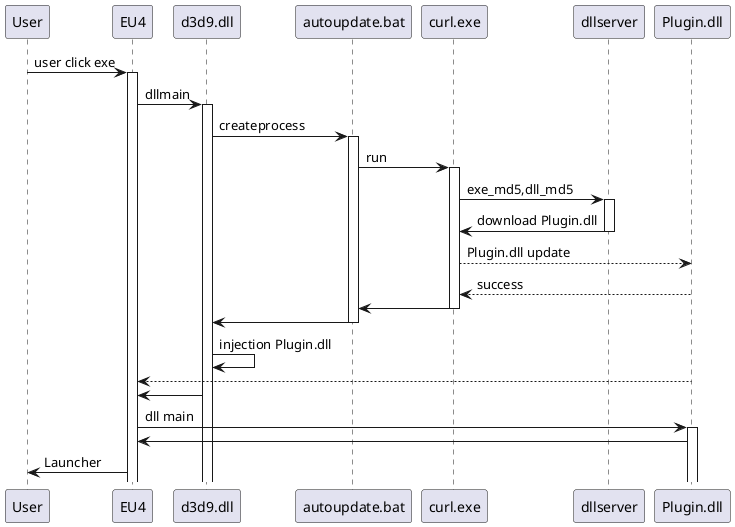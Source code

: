 @startuml

User -> EU4: user click exe

activate EU4
EU4 -> d3d9.dll: dllmain

activate d3d9.dll
d3d9.dll -> autoupdate.bat : createprocess

activate autoupdate.bat
autoupdate.bat -> curl.exe : run

activate curl.exe
curl.exe -> dllserver : exe_md5,dll_md5

activate dllserver

curl.exe <- dllserver : download Plugin.dll

deactivate dllserver

curl.exe --> Plugin.dll : Plugin.dll update
curl.exe <-- Plugin.dll : success

autoupdate.bat <- curl.exe
deactivate curl.exe

d3d9.dll <- autoupdate.bat
deactivate autoupdate.bat

d3d9.dll -> d3d9.dll : injection Plugin.dll

EU4 <-- Plugin.dll

EU4 <- d3d9.dll


EU4 -> Plugin.dll : dll main
activate Plugin.dll
EU4 <- Plugin.dll

User <-  EU4 : Launcher



@enduml